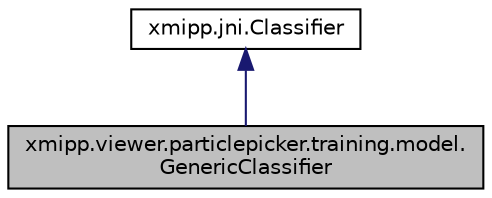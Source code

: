 digraph "xmipp.viewer.particlepicker.training.model.GenericClassifier"
{
  edge [fontname="Helvetica",fontsize="10",labelfontname="Helvetica",labelfontsize="10"];
  node [fontname="Helvetica",fontsize="10",shape=record];
  Node0 [label="xmipp.viewer.particlepicker.training.model.\lGenericClassifier",height=0.2,width=0.4,color="black", fillcolor="grey75", style="filled", fontcolor="black"];
  Node1 -> Node0 [dir="back",color="midnightblue",fontsize="10",style="solid",fontname="Helvetica"];
  Node1 [label="xmipp.jni.Classifier",height=0.2,width=0.4,color="black", fillcolor="white", style="filled",URL="$classxmipp_1_1jni_1_1Classifier.html"];
}
